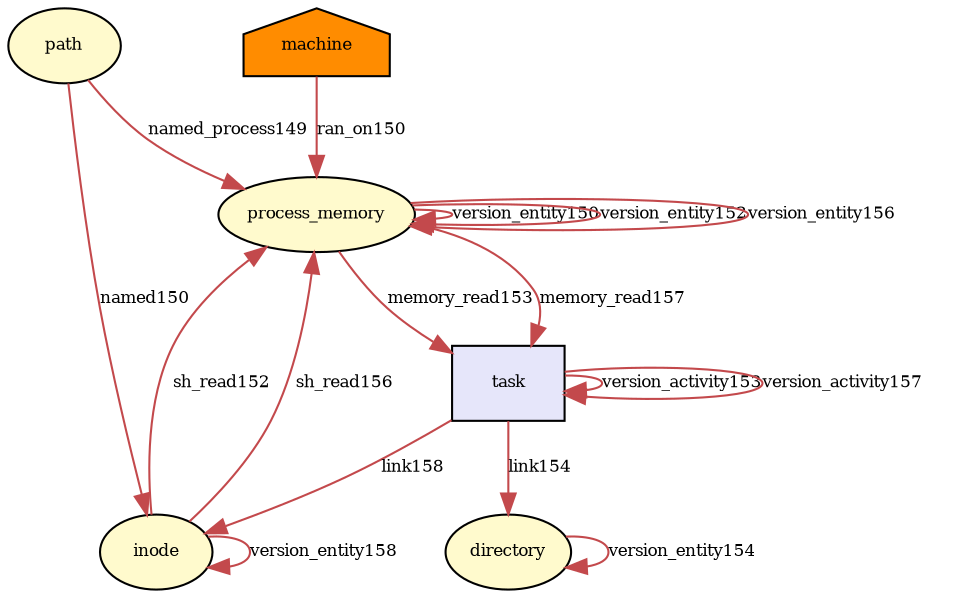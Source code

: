 digraph RGL__DirectedAdjacencyGraph {path[fontsize = 8,label = "path",shape = ellipse, fillcolor="#fffacd", style = filled]

process_memory[fontsize = 8,label = "process_memory",shape = ellipse, fillcolor="#fffacd", style = filled]

path -> process_memory[fontsize = 8,label = "named_process149", color="#c3494c"]

process_memory -> process_memory[fontsize = 8,label = "version_entity150", color="#c3494c"]

machine[fontsize = 8,label = "machine",shape = house, fillcolor="#ff8c00", style = filled]

machine -> process_memory[fontsize = 8,label = "ran_on150", color="#c3494c"]

inode[fontsize = 8,label = "inode",shape = ellipse, fillcolor="#fffacd", style = filled]

path -> inode[fontsize = 8,label = "named150", color="#c3494c"]

process_memory -> process_memory[fontsize = 8,label = "version_entity152", color="#c3494c"]

inode -> process_memory[fontsize = 8,label = "sh_read152", color="#c3494c"]

task[fontsize = 8,label = "task",shape = rectangle, fillcolor="#e6e6fa", style = filled]

task -> task[fontsize = 8,label = "version_activity153", color="#c3494c"]

process_memory -> task[fontsize = 8,label = "memory_read153", color="#c3494c"]

directory[fontsize = 8,label = "directory",shape = ellipse, fillcolor="#fffacd", style = filled]

directory -> directory[fontsize = 8,label = "version_entity154", color="#c3494c"]

task -> directory[fontsize = 8,label = "link154", color="#c3494c"]

process_memory -> process_memory[fontsize = 8,label = "version_entity156", color="#c3494c"]

inode -> process_memory[fontsize = 8,label = "sh_read156", color="#c3494c"]

task -> task[fontsize = 8,label = "version_activity157", color="#c3494c"]

process_memory -> task[fontsize = 8,label = "memory_read157", color="#c3494c"]

inode -> inode[fontsize = 8,label = "version_entity158", color="#c3494c"]

task -> inode[fontsize = 8,label = "link158", color="#c3494c"]

}